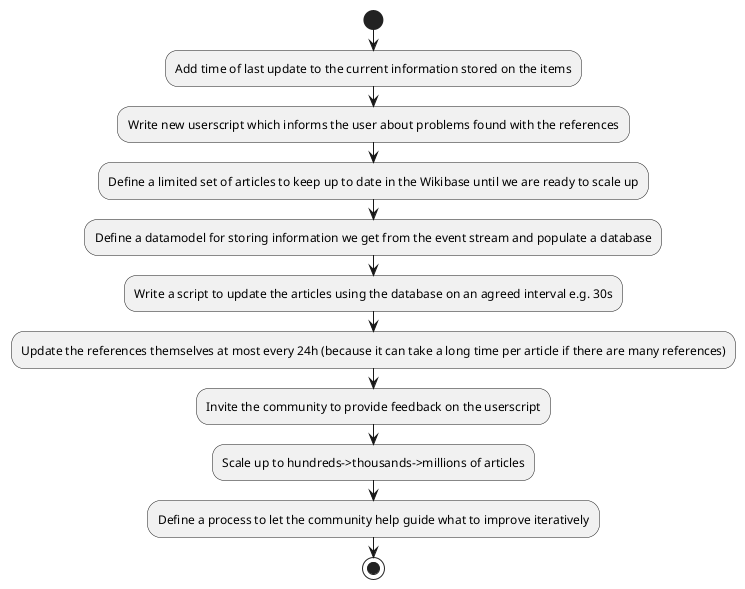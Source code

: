 @startuml
'https://plantuml.com/activity-diagram-beta

start
:Add time of last update to the current information stored on the items;
:Write new userscript which informs the user about problems found with the references;
:Define a limited set of articles to keep up to date in the Wikibase until we are ready to scale up;
:Define a datamodel for storing information we get from the event stream and populate a database;
:Write a script to update the articles using the database on an agreed interval e.g. 30s;
:Update the references themselves at most every 24h (because it can take a long time per article if there are many references);
:Invite the community to provide feedback on the userscript;
:Scale up to hundreds->thousands->millions of articles;
:Define a process to let the community help guide what to improve iteratively;
stop

@enduml
